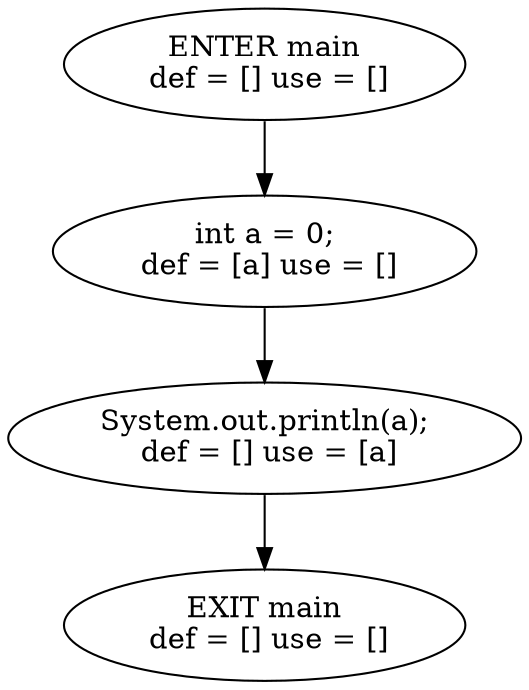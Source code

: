 strict digraph G {
  0 [ label="ENTER main
 def = [] use = []" ];
  1 [ label="EXIT main
 def = [] use = []" ];
  2 [ label="int a = 0;
 def = [a] use = []" ];
  3 [ label="System.out.println(a);
 def = [] use = [a]" ];
  0 -> 2;
  2 -> 3;
  3 -> 1;
}
